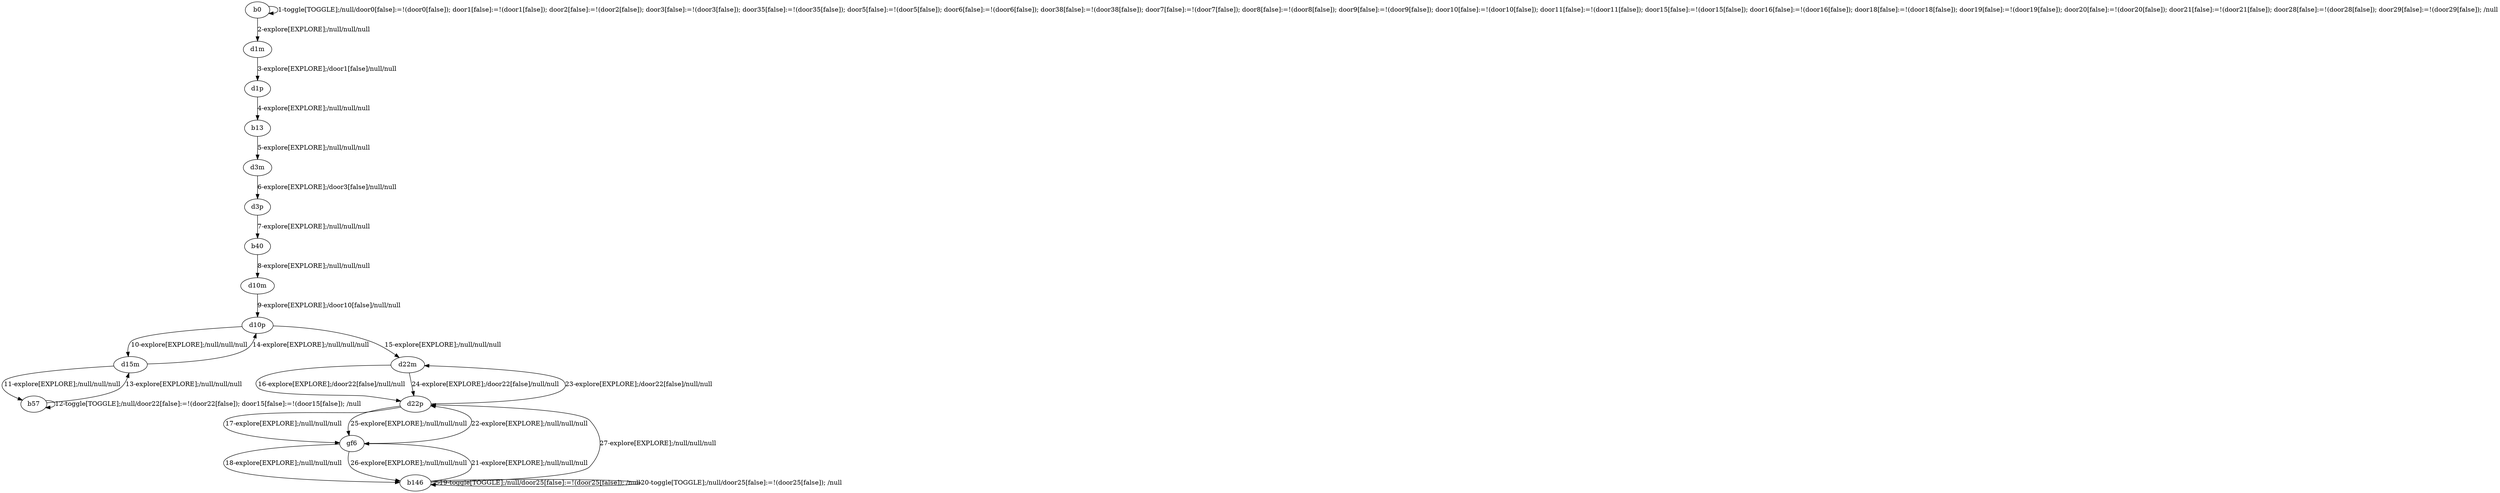 # Total number of goals covered by this test: 1
# b146 --> d22p

digraph g {
"b0" -> "b0" [label = "1-toggle[TOGGLE];/null/door0[false]:=!(door0[false]); door1[false]:=!(door1[false]); door2[false]:=!(door2[false]); door3[false]:=!(door3[false]); door35[false]:=!(door35[false]); door5[false]:=!(door5[false]); door6[false]:=!(door6[false]); door38[false]:=!(door38[false]); door7[false]:=!(door7[false]); door8[false]:=!(door8[false]); door9[false]:=!(door9[false]); door10[false]:=!(door10[false]); door11[false]:=!(door11[false]); door15[false]:=!(door15[false]); door16[false]:=!(door16[false]); door18[false]:=!(door18[false]); door19[false]:=!(door19[false]); door20[false]:=!(door20[false]); door21[false]:=!(door21[false]); door28[false]:=!(door28[false]); door29[false]:=!(door29[false]); /null"];
"b0" -> "d1m" [label = "2-explore[EXPLORE];/null/null/null"];
"d1m" -> "d1p" [label = "3-explore[EXPLORE];/door1[false]/null/null"];
"d1p" -> "b13" [label = "4-explore[EXPLORE];/null/null/null"];
"b13" -> "d3m" [label = "5-explore[EXPLORE];/null/null/null"];
"d3m" -> "d3p" [label = "6-explore[EXPLORE];/door3[false]/null/null"];
"d3p" -> "b40" [label = "7-explore[EXPLORE];/null/null/null"];
"b40" -> "d10m" [label = "8-explore[EXPLORE];/null/null/null"];
"d10m" -> "d10p" [label = "9-explore[EXPLORE];/door10[false]/null/null"];
"d10p" -> "d15m" [label = "10-explore[EXPLORE];/null/null/null"];
"d15m" -> "b57" [label = "11-explore[EXPLORE];/null/null/null"];
"b57" -> "b57" [label = "12-toggle[TOGGLE];/null/door22[false]:=!(door22[false]); door15[false]:=!(door15[false]); /null"];
"b57" -> "d15m" [label = "13-explore[EXPLORE];/null/null/null"];
"d15m" -> "d10p" [label = "14-explore[EXPLORE];/null/null/null"];
"d10p" -> "d22m" [label = "15-explore[EXPLORE];/null/null/null"];
"d22m" -> "d22p" [label = "16-explore[EXPLORE];/door22[false]/null/null"];
"d22p" -> "gf6" [label = "17-explore[EXPLORE];/null/null/null"];
"gf6" -> "b146" [label = "18-explore[EXPLORE];/null/null/null"];
"b146" -> "b146" [label = "19-toggle[TOGGLE];/null/door25[false]:=!(door25[false]); /null"];
"b146" -> "b146" [label = "20-toggle[TOGGLE];/null/door25[false]:=!(door25[false]); /null"];
"b146" -> "gf6" [label = "21-explore[EXPLORE];/null/null/null"];
"gf6" -> "d22p" [label = "22-explore[EXPLORE];/null/null/null"];
"d22p" -> "d22m" [label = "23-explore[EXPLORE];/door22[false]/null/null"];
"d22m" -> "d22p" [label = "24-explore[EXPLORE];/door22[false]/null/null"];
"d22p" -> "gf6" [label = "25-explore[EXPLORE];/null/null/null"];
"gf6" -> "b146" [label = "26-explore[EXPLORE];/null/null/null"];
"b146" -> "d22p" [label = "27-explore[EXPLORE];/null/null/null"];
}